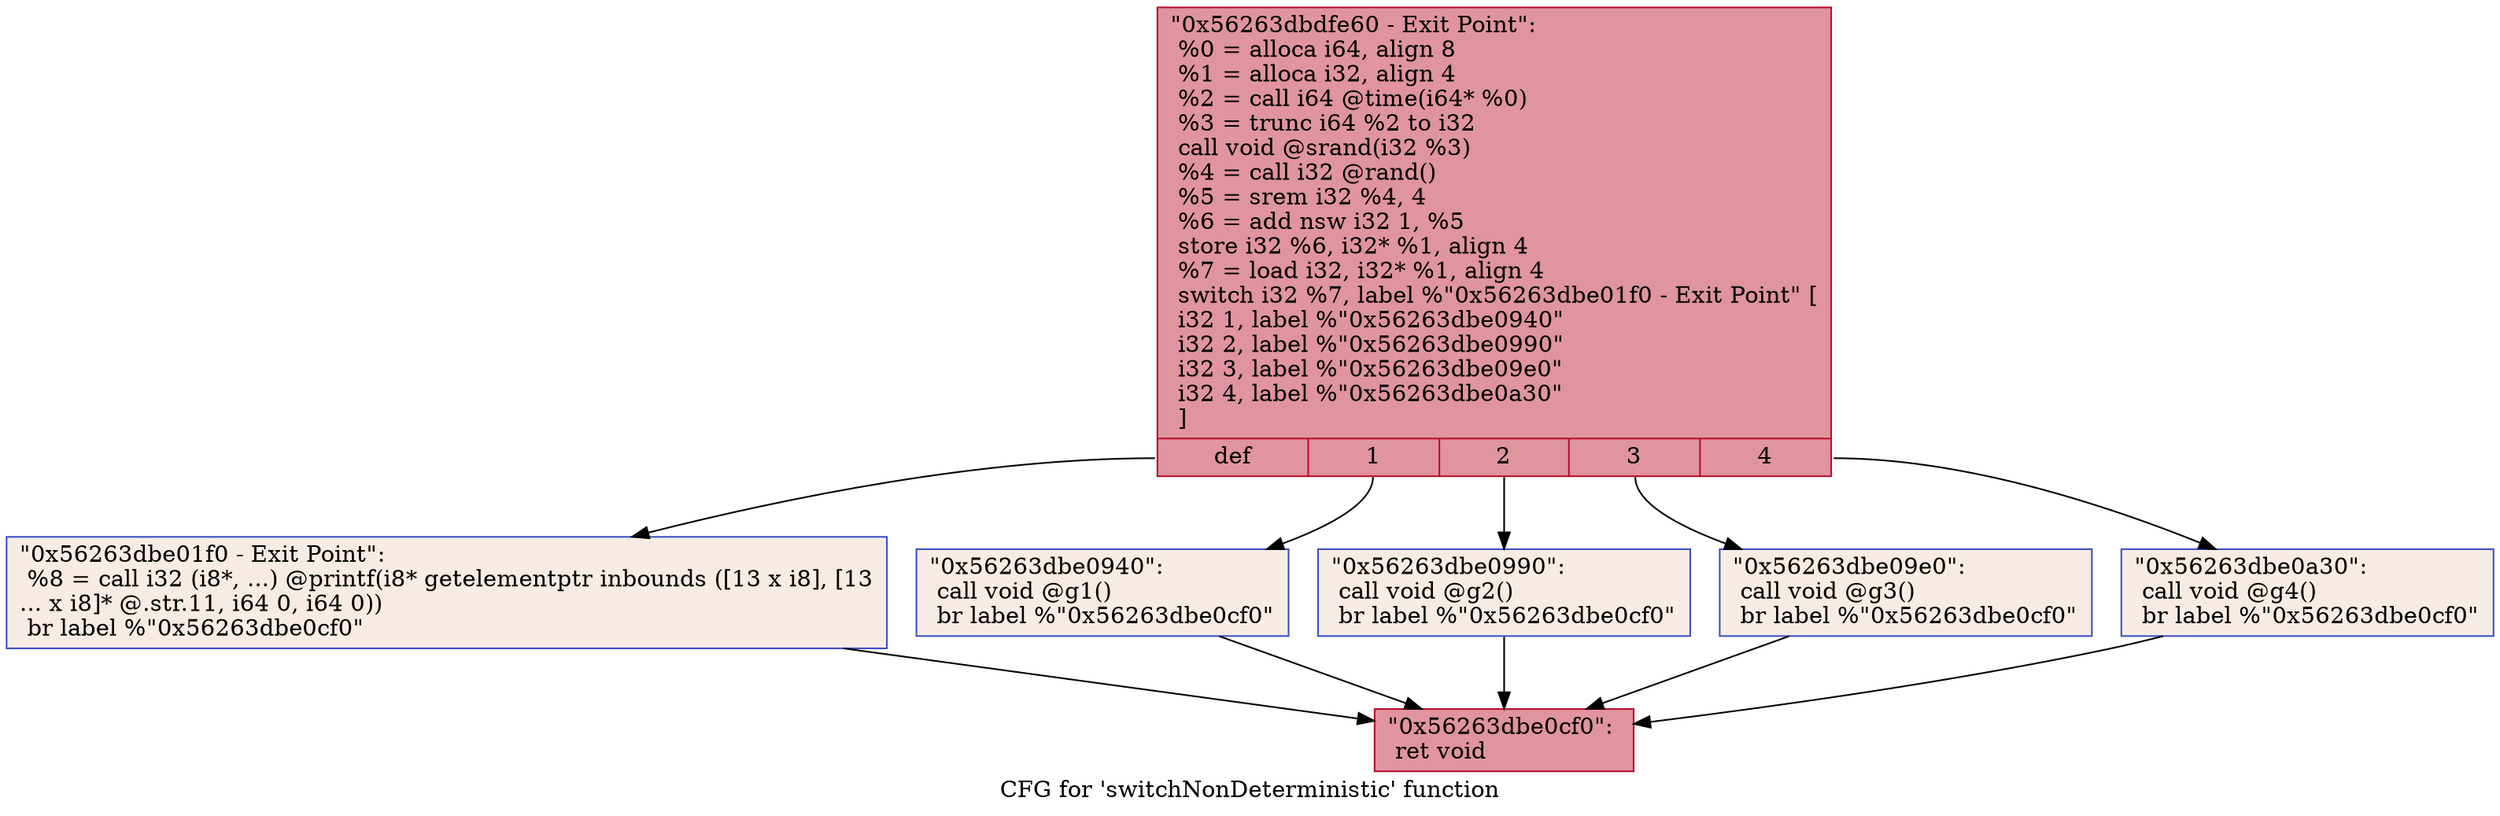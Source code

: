 digraph "CFG for 'switchNonDeterministic' function" {
	label="CFG for 'switchNonDeterministic' function";

	Node0x56263dbdfe60 [shape=record,color="#b70d28ff", style=filled, fillcolor="#b70d2870",label="{\"0x56263dbdfe60 - Exit Point\":\l  %0 = alloca i64, align 8\l  %1 = alloca i32, align 4\l  %2 = call i64 @time(i64* %0)\l  %3 = trunc i64 %2 to i32\l  call void @srand(i32 %3)\l  %4 = call i32 @rand()\l  %5 = srem i32 %4, 4\l  %6 = add nsw i32 1, %5\l  store i32 %6, i32* %1, align 4\l  %7 = load i32, i32* %1, align 4\l  switch i32 %7, label %\"0x56263dbe01f0 - Exit Point\" [\l    i32 1, label %\"0x56263dbe0940\"\l    i32 2, label %\"0x56263dbe0990\"\l    i32 3, label %\"0x56263dbe09e0\"\l    i32 4, label %\"0x56263dbe0a30\"\l  ]\l|{<s0>def|<s1>1|<s2>2|<s3>3|<s4>4}}"];
	Node0x56263dbdfe60:s0 -> Node0x56263dbe01f0;
	Node0x56263dbdfe60:s1 -> Node0x56263dbe0940;
	Node0x56263dbdfe60:s2 -> Node0x56263dbe0990;
	Node0x56263dbdfe60:s3 -> Node0x56263dbe09e0;
	Node0x56263dbdfe60:s4 -> Node0x56263dbe0a30;
	Node0x56263dbe0940 [shape=record,color="#3d50c3ff", style=filled, fillcolor="#ecd3c570",label="{\"0x56263dbe0940\":                                 \l  call void @g1()\l  br label %\"0x56263dbe0cf0\"\l}"];
	Node0x56263dbe0940 -> Node0x56263dbe0cf0;
	Node0x56263dbe0990 [shape=record,color="#3d50c3ff", style=filled, fillcolor="#ecd3c570",label="{\"0x56263dbe0990\":                                 \l  call void @g2()\l  br label %\"0x56263dbe0cf0\"\l}"];
	Node0x56263dbe0990 -> Node0x56263dbe0cf0;
	Node0x56263dbe09e0 [shape=record,color="#3d50c3ff", style=filled, fillcolor="#ecd3c570",label="{\"0x56263dbe09e0\":                                 \l  call void @g3()\l  br label %\"0x56263dbe0cf0\"\l}"];
	Node0x56263dbe09e0 -> Node0x56263dbe0cf0;
	Node0x56263dbe0a30 [shape=record,color="#3d50c3ff", style=filled, fillcolor="#ecd3c570",label="{\"0x56263dbe0a30\":                                 \l  call void @g4()\l  br label %\"0x56263dbe0cf0\"\l}"];
	Node0x56263dbe0a30 -> Node0x56263dbe0cf0;
	Node0x56263dbe01f0 [shape=record,color="#3d50c3ff", style=filled, fillcolor="#ecd3c570",label="{\"0x56263dbe01f0 - Exit Point\":                    \l  %8 = call i32 (i8*, ...) @printf(i8* getelementptr inbounds ([13 x i8], [13\l... x i8]* @.str.11, i64 0, i64 0))\l  br label %\"0x56263dbe0cf0\"\l}"];
	Node0x56263dbe01f0 -> Node0x56263dbe0cf0;
	Node0x56263dbe0cf0 [shape=record,color="#b70d28ff", style=filled, fillcolor="#b70d2870",label="{\"0x56263dbe0cf0\":                                 \l  ret void\l}"];
}
